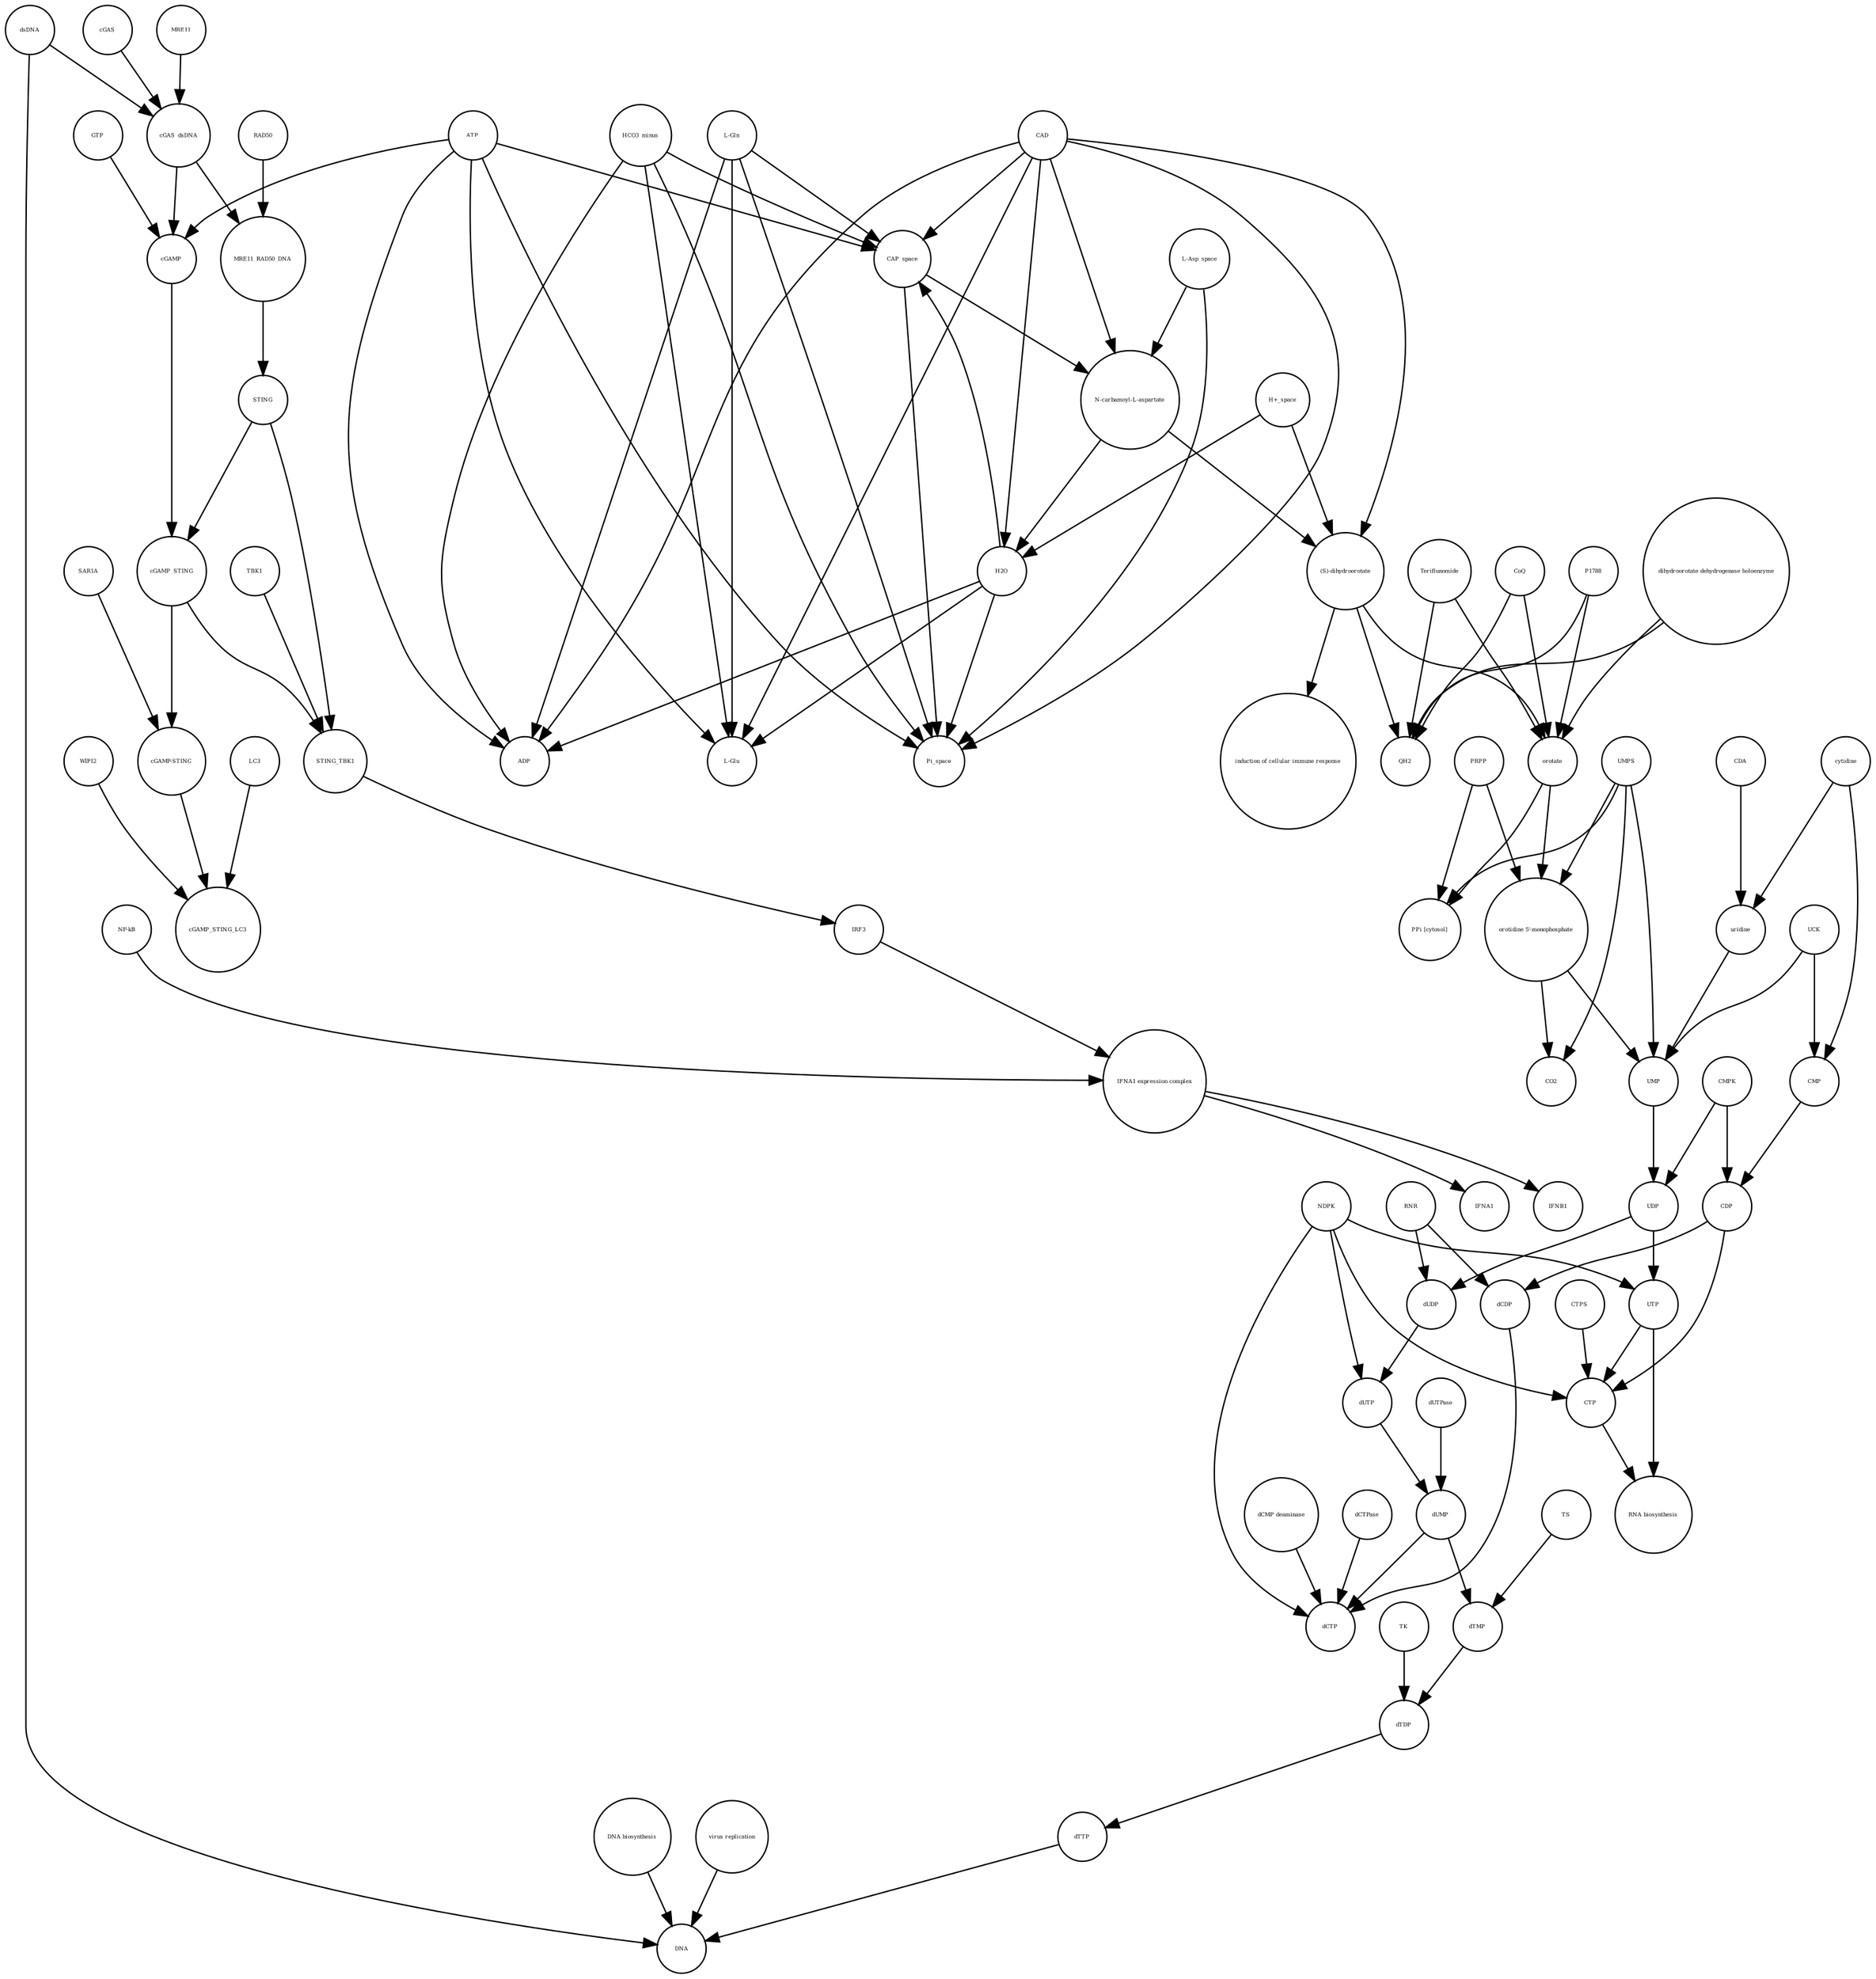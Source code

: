 strict digraph  {
UTP [annotation="", bipartite=0, cls="simple chemical", fontsize=4, label=UTP, shape=circle];
"RNA biosynthesis" [annotation="urn_miriam_obo.go_GO%3A0032774", bipartite=0, cls=phenotype, fontsize=4, label="RNA biosynthesis", shape=circle];
CTP [annotation="", bipartite=0, cls="simple chemical", fontsize=4, label=CTP, shape=circle];
"(S)-dihydroorotate" [annotation="", bipartite=0, cls="simple chemical", fontsize=4, label="(S)-dihydroorotate", shape=circle];
"induction of cellular immune response" [annotation="", bipartite=0, cls=phenotype, fontsize=4, label="induction of cellular immune response", shape=circle];
ATP [annotation="", bipartite=0, cls="simple chemical", fontsize=4, label=ATP, shape=circle];
STING_TBK1 [annotation="", bipartite=0, cls=complex, fontsize=4, label=STING_TBK1, shape=circle];
"H+_space" [annotation="", bipartite=0, cls="simple chemical", fontsize=4, label="H+_space", shape=circle];
"DNA biosynthesis" [annotation="urn_miriam_obo.go_GO%3A0071897", bipartite=0, cls=phenotype, fontsize=4, label="DNA biosynthesis", shape=circle];
"virus replication" [annotation="", bipartite=0, cls=phenotype, fontsize=4, label="virus replication", shape=circle];
NDPK [annotation="", bipartite=0, cls=macromolecule, fontsize=4, label=NDPK, shape=circle];
dUDP [annotation="", bipartite=0, cls="simple chemical", fontsize=4, label=dUDP, shape=circle];
dTMP [annotation="", bipartite=0, cls="simple chemical", fontsize=4, label=dTMP, shape=circle];
cGAMP [annotation="", bipartite=0, cls="simple chemical", fontsize=4, label=cGAMP, shape=circle];
LC3 [annotation="", bipartite=0, cls=macromolecule, fontsize=4, label=LC3, shape=circle];
DNA [annotation="", bipartite=0, cls="nucleic acid feature", fontsize=4, label=DNA, shape=circle];
dCDP [annotation="", bipartite=0, cls="simple chemical", fontsize=4, label=dCDP, shape=circle];
SAR1A [annotation="", bipartite=0, cls=macromolecule, fontsize=4, label=SAR1A, shape=circle];
STING [annotation="", bipartite=0, cls="macromolecule multimer", fontsize=4, label=STING, shape=circle];
Pi_space [annotation="", bipartite=0, cls="simple chemical", fontsize=4, label=Pi_space, shape=circle];
uridine [annotation="", bipartite=0, cls="simple chemical", fontsize=4, label=uridine, shape=circle];
IFNB1 [annotation="", bipartite=0, cls="nucleic acid feature", fontsize=4, label=IFNB1, shape=circle];
"dihydroorotate dehydrogenase holoenzyme" [annotation="", bipartite=0, cls="simple chemical", fontsize=4, label="dihydroorotate dehydrogenase holoenzyme", shape=circle];
QH2 [annotation="", bipartite=0, cls="simple chemical", fontsize=4, label=QH2, shape=circle];
ADP [annotation="", bipartite=0, cls="simple chemical", fontsize=4, label=ADP, shape=circle];
"orotidine 5'-monophosphate" [annotation="", bipartite=0, cls="simple chemical", fontsize=4, label="orotidine 5'-monophosphate", shape=circle];
PRPP [annotation="", bipartite=0, cls="simple chemical", fontsize=4, label=PRPP, shape=circle];
RNR [annotation="", bipartite=0, cls=macromolecule, fontsize=4, label=RNR, shape=circle];
HCO3_minus [annotation="", bipartite=0, cls="simple chemical", fontsize=4, label=HCO3_minus, shape=circle];
"L-Asp_space" [annotation="", bipartite=0, cls="simple chemical", fontsize=4, label="L-Asp_space", shape=circle];
"N-carbamoyl-L-aspartate" [annotation="", bipartite=0, cls="simple chemical", fontsize=4, label="N-carbamoyl-L-aspartate", shape=circle];
CAD [annotation="", bipartite=0, cls=macromolecule, fontsize=4, label=CAD, shape=circle];
Teriflunomide [annotation="", bipartite=0, cls="simple chemical", fontsize=4, label=Teriflunomide, shape=circle];
"dCMP deaminase" [annotation="", bipartite=0, cls=macromolecule, fontsize=4, label="dCMP deaminase", shape=circle];
IRF3 [annotation="", bipartite=0, cls="macromolecule multimer", fontsize=4, label=IRF3, shape=circle];
H2O [annotation="", bipartite=0, cls="simple chemical", fontsize=4, label=H2O, shape=circle];
CO2 [annotation="", bipartite=0, cls="simple chemical", fontsize=4, label=CO2, shape=circle];
CoQ [annotation="", bipartite=0, cls="simple chemical", fontsize=4, label=CoQ, shape=circle];
CAP_space [annotation="", bipartite=0, cls="simple chemical", fontsize=4, label=CAP_space, shape=circle];
CDP [annotation="", bipartite=0, cls="simple chemical", fontsize=4, label=CDP, shape=circle];
"NF-kB" [annotation="", bipartite=0, cls=complex, fontsize=4, label="NF-kB", shape=circle];
"L-Glu" [annotation="", bipartite=0, cls="simple chemical", fontsize=4, label="L-Glu", shape=circle];
CDA [annotation="", bipartite=0, cls=macromolecule, fontsize=4, label=CDA, shape=circle];
UMPS [annotation="", bipartite=0, cls="macromolecule multimer", fontsize=4, label=UMPS, shape=circle];
TS [annotation="", bipartite=0, cls=macromolecule, fontsize=4, label=TS, shape=circle];
UCK [annotation="", bipartite=0, cls=macromolecule, fontsize=4, label=UCK, shape=circle];
P1788 [annotation="", bipartite=0, cls="simple chemical", fontsize=4, label=P1788, shape=circle];
CTPS [annotation="", bipartite=0, cls=macromolecule, fontsize=4, label=CTPS, shape=circle];
dCTP [annotation="", bipartite=0, cls="simple chemical", fontsize=4, label=dCTP, shape=circle];
dTDP [annotation="", bipartite=0, cls="simple chemical", fontsize=4, label=dTDP, shape=circle];
"L-Gln" [annotation="", bipartite=0, cls="simple chemical", fontsize=4, label="L-Gln", shape=circle];
RAD50 [annotation="", bipartite=0, cls="macromolecule multimer", fontsize=4, label=RAD50, shape=circle];
orotate [annotation="", bipartite=0, cls="simple chemical", fontsize=4, label=orotate, shape=circle];
dCTPase [annotation="", bipartite=0, cls=macromolecule, fontsize=4, label=dCTPase, shape=circle];
"PPi [cytosol]" [annotation="", bipartite=0, cls="simple chemical", fontsize=4, label="PPi [cytosol]", shape=circle];
dsDNA [annotation="", bipartite=0, cls="simple chemical", fontsize=4, label=dsDNA, shape=circle];
GTP [annotation="", bipartite=0, cls="simple chemical", fontsize=4, label=GTP, shape=circle];
dTTP [annotation="", bipartite=0, cls="simple chemical", fontsize=4, label=dTTP, shape=circle];
dUTPase [annotation="", bipartite=0, cls=macromolecule, fontsize=4, label=dUTPase, shape=circle];
cGAS_dsDNA [annotation="", bipartite=0, cls=complex, fontsize=4, label=cGAS_dsDNA, shape=circle];
UDP [annotation="", bipartite=0, cls="simple chemical", fontsize=4, label=UDP, shape=circle];
TBK1 [annotation="", bipartite=0, cls=macromolecule, fontsize=4, label=TBK1, shape=circle];
MRE11 [annotation="", bipartite=0, cls="macromolecule multimer", fontsize=4, label=MRE11, shape=circle];
cGAMP_STING_LC3 [annotation="", bipartite=0, cls=complex, fontsize=4, label=cGAMP_STING_LC3, shape=circle];
WIPI2 [annotation="", bipartite=0, cls=macromolecule, fontsize=4, label=WIPI2, shape=circle];
UMP [annotation="", bipartite=0, cls="simple chemical", fontsize=4, label=UMP, shape=circle];
cytidine [annotation="", bipartite=0, cls="simple chemical", fontsize=4, label=cytidine, shape=circle];
"IFNA1 expression complex" [annotation="", bipartite=0, cls=complex, fontsize=4, label="IFNA1 expression complex", shape=circle];
IFNA1 [annotation="", bipartite=0, cls="nucleic acid feature", fontsize=4, label=IFNA1, shape=circle];
CMP [annotation="", bipartite=0, cls="simple chemical", fontsize=4, label=CMP, shape=circle];
dUTP [annotation="", bipartite=0, cls="simple chemical", fontsize=4, label=dUTP, shape=circle];
MRE11_RAD50_DNA [annotation="", bipartite=0, cls=complex, fontsize=4, label=MRE11_RAD50_DNA, shape=circle];
cGAMP_STING [annotation="", bipartite=0, cls=complex, fontsize=4, label=cGAMP_STING, shape=circle];
TK [annotation="", bipartite=0, cls=macromolecule, fontsize=4, label=TK, shape=circle];
"cGAMP-STING" [annotation="", bipartite=0, cls=complex, fontsize=4, label="cGAMP-STING", shape=circle];
CMPK [annotation="", bipartite=0, cls=macromolecule, fontsize=4, label=CMPK, shape=circle];
cGAS [annotation="", bipartite=0, cls=macromolecule, fontsize=4, label=cGAS, shape=circle];
dUMP [annotation="", bipartite=0, cls="simple chemical", fontsize=4, label=dUMP, shape=circle];
UTP -> "RNA biosynthesis"  [annotation="", interaction_type="necessary stimulation"];
UTP -> CTP  [annotation="", interaction_type=production];
CTP -> "RNA biosynthesis"  [annotation="", interaction_type="necessary stimulation"];
"(S)-dihydroorotate" -> "induction of cellular immune response"  [annotation="", interaction_type="necessary stimulation"];
"(S)-dihydroorotate" -> orotate  [annotation="", interaction_type=production];
"(S)-dihydroorotate" -> QH2  [annotation="", interaction_type=production];
ATP -> cGAMP  [annotation="", interaction_type=production];
ATP -> CAP_space  [annotation="", interaction_type=production];
ATP -> ADP  [annotation="", interaction_type=production];
ATP -> "L-Glu"  [annotation="", interaction_type=production];
ATP -> Pi_space  [annotation="", interaction_type=production];
STING_TBK1 -> IRF3  [annotation="", interaction_type=catalysis];
"H+_space" -> H2O  [annotation="", interaction_type=production];
"H+_space" -> "(S)-dihydroorotate"  [annotation="", interaction_type=production];
"DNA biosynthesis" -> DNA  [annotation="", interaction_type=catalysis];
"virus replication" -> DNA  [annotation="", interaction_type=inhibition];
NDPK -> CTP  [annotation="", interaction_type=catalysis];
NDPK -> dUTP  [annotation="", interaction_type=catalysis];
NDPK -> dCTP  [annotation="", interaction_type=catalysis];
NDPK -> UTP  [annotation="", interaction_type=catalysis];
dUDP -> dUTP  [annotation="", interaction_type=production];
dTMP -> dTDP  [annotation="", interaction_type=production];
cGAMP -> cGAMP_STING  [annotation="", interaction_type=production];
LC3 -> cGAMP_STING_LC3  [annotation="", interaction_type=production];
dCDP -> dCTP  [annotation="", interaction_type=production];
SAR1A -> "cGAMP-STING"  [annotation="", interaction_type=catalysis];
STING -> cGAMP_STING  [annotation="", interaction_type=production];
STING -> STING_TBK1  [annotation="", interaction_type=production];
uridine -> UMP  [annotation="", interaction_type=production];
"dihydroorotate dehydrogenase holoenzyme" -> orotate  [annotation=urn_miriam_reactome_REACT_1698, interaction_type=catalysis];
"dihydroorotate dehydrogenase holoenzyme" -> QH2  [annotation=urn_miriam_reactome_REACT_1698, interaction_type=catalysis];
"orotidine 5'-monophosphate" -> CO2  [annotation="", interaction_type=production];
"orotidine 5'-monophosphate" -> UMP  [annotation="", interaction_type=production];
PRPP -> "PPi [cytosol]"  [annotation="", interaction_type=production];
PRPP -> "orotidine 5'-monophosphate"  [annotation="", interaction_type=production];
RNR -> dCDP  [annotation="", interaction_type=catalysis];
RNR -> dUDP  [annotation="", interaction_type=catalysis];
HCO3_minus -> "L-Glu"  [annotation="", interaction_type=production];
HCO3_minus -> CAP_space  [annotation="", interaction_type=production];
HCO3_minus -> ADP  [annotation="", interaction_type=production];
HCO3_minus -> Pi_space  [annotation="", interaction_type=production];
"L-Asp_space" -> "N-carbamoyl-L-aspartate"  [annotation="", interaction_type=production];
"L-Asp_space" -> Pi_space  [annotation="", interaction_type=production];
"N-carbamoyl-L-aspartate" -> H2O  [annotation="", interaction_type=production];
"N-carbamoyl-L-aspartate" -> "(S)-dihydroorotate"  [annotation="", interaction_type=production];
CAD -> "(S)-dihydroorotate"  [annotation=urn_miriam_reactome_REACT_1698, interaction_type=catalysis];
CAD -> H2O  [annotation=urn_miriam_reactome_REACT_1698, interaction_type=catalysis];
CAD -> "N-carbamoyl-L-aspartate"  [annotation=urn_miriam_reactome_REACT_1698, interaction_type=catalysis];
CAD -> Pi_space  [annotation=urn_miriam_reactome_REACT_1698, interaction_type=catalysis];
CAD -> CAP_space  [annotation=urn_miriam_reactome_REACT_1698, interaction_type=catalysis];
CAD -> ADP  [annotation=urn_miriam_reactome_REACT_1698, interaction_type=catalysis];
CAD -> "L-Glu"  [annotation=urn_miriam_reactome_REACT_1698, interaction_type=catalysis];
Teriflunomide -> orotate  [annotation=urn_miriam_reactome_REACT_1698, interaction_type=inhibition];
Teriflunomide -> QH2  [annotation=urn_miriam_reactome_REACT_1698, interaction_type=inhibition];
"dCMP deaminase" -> dCTP  [annotation="", interaction_type=catalysis];
IRF3 -> "IFNA1 expression complex"  [annotation="", interaction_type=production];
H2O -> "L-Glu"  [annotation="", interaction_type=production];
H2O -> CAP_space  [annotation="", interaction_type=production];
H2O -> ADP  [annotation="", interaction_type=production];
H2O -> Pi_space  [annotation="", interaction_type=production];
CoQ -> orotate  [annotation="", interaction_type=production];
CoQ -> QH2  [annotation="", interaction_type=production];
CAP_space -> "N-carbamoyl-L-aspartate"  [annotation="", interaction_type=production];
CAP_space -> Pi_space  [annotation="", interaction_type=production];
CDP -> CTP  [annotation="", interaction_type=production];
CDP -> dCDP  [annotation="", interaction_type=production];
"NF-kB" -> "IFNA1 expression complex"  [annotation="", interaction_type=production];
CDA -> uridine  [annotation="", interaction_type=catalysis];
UMPS -> CO2  [annotation=urn_miriam_reactome_REACT_1698, interaction_type=catalysis];
UMPS -> UMP  [annotation=urn_miriam_reactome_REACT_1698, interaction_type=catalysis];
UMPS -> "PPi [cytosol]"  [annotation=urn_miriam_reactome_REACT_1698, interaction_type=catalysis];
UMPS -> "orotidine 5'-monophosphate"  [annotation=urn_miriam_reactome_REACT_1698, interaction_type=catalysis];
TS -> dTMP  [annotation="", interaction_type=catalysis];
UCK -> UMP  [annotation="", interaction_type=catalysis];
UCK -> CMP  [annotation="", interaction_type=catalysis];
P1788 -> orotate  [annotation=urn_miriam_reactome_REACT_1698, interaction_type=inhibition];
P1788 -> QH2  [annotation=urn_miriam_reactome_REACT_1698, interaction_type=inhibition];
CTPS -> CTP  [annotation="", interaction_type=catalysis];
dTDP -> dTTP  [annotation="", interaction_type=production];
"L-Gln" -> "L-Glu"  [annotation="", interaction_type=production];
"L-Gln" -> CAP_space  [annotation="", interaction_type=production];
"L-Gln" -> ADP  [annotation="", interaction_type=production];
"L-Gln" -> Pi_space  [annotation="", interaction_type=production];
RAD50 -> MRE11_RAD50_DNA  [annotation="", interaction_type=production];
orotate -> "PPi [cytosol]"  [annotation="", interaction_type=production];
orotate -> "orotidine 5'-monophosphate"  [annotation="", interaction_type=production];
dCTPase -> dCTP  [annotation="", interaction_type=catalysis];
dsDNA -> cGAS_dsDNA  [annotation="", interaction_type=production];
dsDNA -> DNA  [annotation="", interaction_type=production];
GTP -> cGAMP  [annotation="", interaction_type=production];
dTTP -> DNA  [annotation="", interaction_type=production];
dUTPase -> dUMP  [annotation="", interaction_type=catalysis];
cGAS_dsDNA -> cGAMP  [annotation="", interaction_type=catalysis];
cGAS_dsDNA -> MRE11_RAD50_DNA  [annotation="", interaction_type=production];
UDP -> UTP  [annotation="", interaction_type=production];
UDP -> dUDP  [annotation="", interaction_type=production];
TBK1 -> STING_TBK1  [annotation="", interaction_type=production];
MRE11 -> cGAS_dsDNA  [annotation="", interaction_type=production];
WIPI2 -> cGAMP_STING_LC3  [annotation="", interaction_type=catalysis];
UMP -> UDP  [annotation="", interaction_type=production];
cytidine -> uridine  [annotation="", interaction_type=production];
cytidine -> CMP  [annotation="", interaction_type=production];
"IFNA1 expression complex" -> IFNA1  [annotation="", interaction_type=stimulation];
"IFNA1 expression complex" -> IFNB1  [annotation="", interaction_type=stimulation];
CMP -> CDP  [annotation="", interaction_type=production];
dUTP -> dUMP  [annotation="", interaction_type=production];
MRE11_RAD50_DNA -> STING  [annotation="", interaction_type=catalysis];
cGAMP_STING -> STING_TBK1  [annotation="", interaction_type=production];
cGAMP_STING -> "cGAMP-STING"  [annotation="", interaction_type=production];
TK -> dTDP  [annotation="", interaction_type=catalysis];
"cGAMP-STING" -> cGAMP_STING_LC3  [annotation="", interaction_type=production];
CMPK -> UDP  [annotation="", interaction_type=catalysis];
CMPK -> CDP  [annotation="", interaction_type=catalysis];
cGAS -> cGAS_dsDNA  [annotation="", interaction_type=production];
dUMP -> dCTP  [annotation="", interaction_type=production];
dUMP -> dTMP  [annotation="", interaction_type=production];
}
